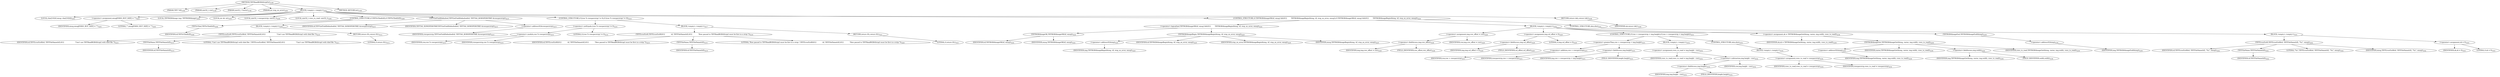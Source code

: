 digraph "TIFFReadRGBAStripExt" {  
"63070" [label = <(METHOD,TIFFReadRGBAStripExt)<SUB>3199</SUB>> ]
"63071" [label = <(PARAM,TIFF *tif)<SUB>3199</SUB>> ]
"63072" [label = <(PARAM,uint32_t row)<SUB>3199</SUB>> ]
"63073" [label = <(PARAM,uint32_t *raster)<SUB>3199</SUB>> ]
"63074" [label = <(PARAM,int stop_on_error)<SUB>3200</SUB>> ]
"63075" [label = <(BLOCK,&lt;empty&gt;,&lt;empty&gt;)<SUB>3202</SUB>> ]
"63076" [label = <(LOCAL,char[1024] emsg: char[1024])<SUB>3203</SUB>> ]
"63077" [label = <(&lt;operator&gt;.assignment,emsg[EMSG_BUF_SIZE] = &quot;&quot;)<SUB>3203</SUB>> ]
"63078" [label = <(IDENTIFIER,emsg,emsg[EMSG_BUF_SIZE] = &quot;&quot;)<SUB>3203</SUB>> ]
"63079" [label = <(LITERAL,&quot;&quot;,emsg[EMSG_BUF_SIZE] = &quot;&quot;)<SUB>3203</SUB>> ]
"63080" [label = <(LOCAL,TIFFRGBAImage img: TIFFRGBAImage)<SUB>3204</SUB>> ]
"63081" [label = <(LOCAL,int ok: int)<SUB>3205</SUB>> ]
"63082" [label = <(LOCAL,uint32_t rowsperstrip: uint32_t)<SUB>3206</SUB>> ]
"63083" [label = <(LOCAL,uint32_t rows_to_read: uint32_t)<SUB>3206</SUB>> ]
"63084" [label = <(CONTROL_STRUCTURE,if (TIFFIsTiled(tif)),if (TIFFIsTiled(tif)))<SUB>3208</SUB>> ]
"63085" [label = <(TIFFIsTiled,TIFFIsTiled(tif))<SUB>3208</SUB>> ]
"63086" [label = <(IDENTIFIER,tif,TIFFIsTiled(tif))<SUB>3208</SUB>> ]
"63087" [label = <(BLOCK,&lt;empty&gt;,&lt;empty&gt;)<SUB>3209</SUB>> ]
"63088" [label = <(TIFFErrorExtR,TIFFErrorExtR(tif, TIFFFileName(tif),\012                      &quot;Can't use TIFFReadRGBAStrip() with tiled file.&quot;))<SUB>3210</SUB>> ]
"63089" [label = <(IDENTIFIER,tif,TIFFErrorExtR(tif, TIFFFileName(tif),\012                      &quot;Can't use TIFFReadRGBAStrip() with tiled file.&quot;))<SUB>3210</SUB>> ]
"63090" [label = <(TIFFFileName,TIFFFileName(tif))<SUB>3210</SUB>> ]
"63091" [label = <(IDENTIFIER,tif,TIFFFileName(tif))<SUB>3210</SUB>> ]
"63092" [label = <(LITERAL,&quot;Can't use TIFFReadRGBAStrip() with tiled file.&quot;,TIFFErrorExtR(tif, TIFFFileName(tif),\012                      &quot;Can't use TIFFReadRGBAStrip() with tiled file.&quot;))<SUB>3211</SUB>> ]
"63093" [label = <(RETURN,return (0);,return (0);)<SUB>3212</SUB>> ]
"63094" [label = <(LITERAL,0,return (0);)<SUB>3212</SUB>> ]
"63095" [label = <(TIFFGetFieldDefaulted,TIFFGetFieldDefaulted(tif, TIFFTAG_ROWSPERSTRIP, &amp;rowsperstrip))<SUB>3215</SUB>> ]
"63096" [label = <(IDENTIFIER,tif,TIFFGetFieldDefaulted(tif, TIFFTAG_ROWSPERSTRIP, &amp;rowsperstrip))<SUB>3215</SUB>> ]
"63097" [label = <(IDENTIFIER,TIFFTAG_ROWSPERSTRIP,TIFFGetFieldDefaulted(tif, TIFFTAG_ROWSPERSTRIP, &amp;rowsperstrip))<SUB>3215</SUB>> ]
"63098" [label = <(&lt;operator&gt;.addressOf,&amp;rowsperstrip)<SUB>3215</SUB>> ]
"63099" [label = <(IDENTIFIER,rowsperstrip,TIFFGetFieldDefaulted(tif, TIFFTAG_ROWSPERSTRIP, &amp;rowsperstrip))<SUB>3215</SUB>> ]
"63100" [label = <(CONTROL_STRUCTURE,if ((row % rowsperstrip) != 0),if ((row % rowsperstrip) != 0))<SUB>3216</SUB>> ]
"63101" [label = <(&lt;operator&gt;.notEquals,(row % rowsperstrip) != 0)<SUB>3216</SUB>> ]
"63102" [label = <(&lt;operator&gt;.modulo,row % rowsperstrip)<SUB>3216</SUB>> ]
"63103" [label = <(IDENTIFIER,row,row % rowsperstrip)<SUB>3216</SUB>> ]
"63104" [label = <(IDENTIFIER,rowsperstrip,row % rowsperstrip)<SUB>3216</SUB>> ]
"63105" [label = <(LITERAL,0,(row % rowsperstrip) != 0)<SUB>3216</SUB>> ]
"63106" [label = <(BLOCK,&lt;empty&gt;,&lt;empty&gt;)<SUB>3217</SUB>> ]
"63107" [label = <(TIFFErrorExtR,TIFFErrorExtR(\012            tif, TIFFFileName(tif),\012            &quot;Row passed to TIFFReadRGBAStrip() must be first in a strip.&quot;))<SUB>3218</SUB>> ]
"63108" [label = <(IDENTIFIER,tif,TIFFErrorExtR(\012            tif, TIFFFileName(tif),\012            &quot;Row passed to TIFFReadRGBAStrip() must be first in a strip.&quot;))<SUB>3219</SUB>> ]
"63109" [label = <(TIFFFileName,TIFFFileName(tif))<SUB>3219</SUB>> ]
"63110" [label = <(IDENTIFIER,tif,TIFFFileName(tif))<SUB>3219</SUB>> ]
"63111" [label = <(LITERAL,&quot;Row passed to TIFFReadRGBAStrip() must be first in a strip.&quot;,TIFFErrorExtR(\012            tif, TIFFFileName(tif),\012            &quot;Row passed to TIFFReadRGBAStrip() must be first in a strip.&quot;))<SUB>3220</SUB>> ]
"63112" [label = <(RETURN,return (0);,return (0);)<SUB>3221</SUB>> ]
"63113" [label = <(LITERAL,0,return (0);)<SUB>3221</SUB>> ]
"63114" [label = <(CONTROL_STRUCTURE,if (TIFFRGBAImageOK(tif, emsg) &amp;&amp;\012        TIFFRGBAImageBegin(&amp;img, tif, stop_on_error, emsg)),if (TIFFRGBAImageOK(tif, emsg) &amp;&amp;\012        TIFFRGBAImageBegin(&amp;img, tif, stop_on_error, emsg)))<SUB>3224</SUB>> ]
"63115" [label = <(&lt;operator&gt;.logicalAnd,TIFFRGBAImageOK(tif, emsg) &amp;&amp;\012        TIFFRGBAImageBegin(&amp;img, tif, stop_on_error, emsg))<SUB>3224</SUB>> ]
"63116" [label = <(TIFFRGBAImageOK,TIFFRGBAImageOK(tif, emsg))<SUB>3224</SUB>> ]
"63117" [label = <(IDENTIFIER,tif,TIFFRGBAImageOK(tif, emsg))<SUB>3224</SUB>> ]
"63118" [label = <(IDENTIFIER,emsg,TIFFRGBAImageOK(tif, emsg))<SUB>3224</SUB>> ]
"63119" [label = <(TIFFRGBAImageBegin,TIFFRGBAImageBegin(&amp;img, tif, stop_on_error, emsg))<SUB>3225</SUB>> ]
"63120" [label = <(&lt;operator&gt;.addressOf,&amp;img)<SUB>3225</SUB>> ]
"63121" [label = <(IDENTIFIER,img,TIFFRGBAImageBegin(&amp;img, tif, stop_on_error, emsg))<SUB>3225</SUB>> ]
"63122" [label = <(IDENTIFIER,tif,TIFFRGBAImageBegin(&amp;img, tif, stop_on_error, emsg))<SUB>3225</SUB>> ]
"63123" [label = <(IDENTIFIER,stop_on_error,TIFFRGBAImageBegin(&amp;img, tif, stop_on_error, emsg))<SUB>3225</SUB>> ]
"63124" [label = <(IDENTIFIER,emsg,TIFFRGBAImageBegin(&amp;img, tif, stop_on_error, emsg))<SUB>3225</SUB>> ]
"63125" [label = <(BLOCK,&lt;empty&gt;,&lt;empty&gt;)<SUB>3226</SUB>> ]
"63126" [label = <(&lt;operator&gt;.assignment,img.row_offset = row)<SUB>3228</SUB>> ]
"63127" [label = <(&lt;operator&gt;.fieldAccess,img.row_offset)<SUB>3228</SUB>> ]
"63128" [label = <(IDENTIFIER,img,img.row_offset = row)<SUB>3228</SUB>> ]
"63129" [label = <(FIELD_IDENTIFIER,row_offset,row_offset)<SUB>3228</SUB>> ]
"63130" [label = <(IDENTIFIER,row,img.row_offset = row)<SUB>3228</SUB>> ]
"63131" [label = <(&lt;operator&gt;.assignment,img.col_offset = 0)<SUB>3229</SUB>> ]
"63132" [label = <(&lt;operator&gt;.fieldAccess,img.col_offset)<SUB>3229</SUB>> ]
"63133" [label = <(IDENTIFIER,img,img.col_offset = 0)<SUB>3229</SUB>> ]
"63134" [label = <(FIELD_IDENTIFIER,col_offset,col_offset)<SUB>3229</SUB>> ]
"63135" [label = <(LITERAL,0,img.col_offset = 0)<SUB>3229</SUB>> ]
"63136" [label = <(CONTROL_STRUCTURE,if (row + rowsperstrip &gt; img.height),if (row + rowsperstrip &gt; img.height))<SUB>3231</SUB>> ]
"63137" [label = <(&lt;operator&gt;.greaterThan,row + rowsperstrip &gt; img.height)<SUB>3231</SUB>> ]
"63138" [label = <(&lt;operator&gt;.addition,row + rowsperstrip)<SUB>3231</SUB>> ]
"63139" [label = <(IDENTIFIER,row,row + rowsperstrip)<SUB>3231</SUB>> ]
"63140" [label = <(IDENTIFIER,rowsperstrip,row + rowsperstrip)<SUB>3231</SUB>> ]
"63141" [label = <(&lt;operator&gt;.fieldAccess,img.height)<SUB>3231</SUB>> ]
"63142" [label = <(IDENTIFIER,img,row + rowsperstrip &gt; img.height)<SUB>3231</SUB>> ]
"63143" [label = <(FIELD_IDENTIFIER,height,height)<SUB>3231</SUB>> ]
"63144" [label = <(BLOCK,&lt;empty&gt;,&lt;empty&gt;)<SUB>3232</SUB>> ]
"63145" [label = <(&lt;operator&gt;.assignment,rows_to_read = img.height - row)<SUB>3232</SUB>> ]
"63146" [label = <(IDENTIFIER,rows_to_read,rows_to_read = img.height - row)<SUB>3232</SUB>> ]
"63147" [label = <(&lt;operator&gt;.subtraction,img.height - row)<SUB>3232</SUB>> ]
"63148" [label = <(&lt;operator&gt;.fieldAccess,img.height)<SUB>3232</SUB>> ]
"63149" [label = <(IDENTIFIER,img,img.height - row)<SUB>3232</SUB>> ]
"63150" [label = <(FIELD_IDENTIFIER,height,height)<SUB>3232</SUB>> ]
"63151" [label = <(IDENTIFIER,row,img.height - row)<SUB>3232</SUB>> ]
"63152" [label = <(CONTROL_STRUCTURE,else,else)<SUB>3234</SUB>> ]
"63153" [label = <(BLOCK,&lt;empty&gt;,&lt;empty&gt;)<SUB>3234</SUB>> ]
"63154" [label = <(&lt;operator&gt;.assignment,rows_to_read = rowsperstrip)<SUB>3234</SUB>> ]
"63155" [label = <(IDENTIFIER,rows_to_read,rows_to_read = rowsperstrip)<SUB>3234</SUB>> ]
"63156" [label = <(IDENTIFIER,rowsperstrip,rows_to_read = rowsperstrip)<SUB>3234</SUB>> ]
"63157" [label = <(&lt;operator&gt;.assignment,ok = TIFFRGBAImageGet(&amp;img, raster, img.width, rows_to_read))<SUB>3236</SUB>> ]
"63158" [label = <(IDENTIFIER,ok,ok = TIFFRGBAImageGet(&amp;img, raster, img.width, rows_to_read))<SUB>3236</SUB>> ]
"63159" [label = <(TIFFRGBAImageGet,TIFFRGBAImageGet(&amp;img, raster, img.width, rows_to_read))<SUB>3236</SUB>> ]
"63160" [label = <(&lt;operator&gt;.addressOf,&amp;img)<SUB>3236</SUB>> ]
"63161" [label = <(IDENTIFIER,img,TIFFRGBAImageGet(&amp;img, raster, img.width, rows_to_read))<SUB>3236</SUB>> ]
"63162" [label = <(IDENTIFIER,raster,TIFFRGBAImageGet(&amp;img, raster, img.width, rows_to_read))<SUB>3236</SUB>> ]
"63163" [label = <(&lt;operator&gt;.fieldAccess,img.width)<SUB>3236</SUB>> ]
"63164" [label = <(IDENTIFIER,img,TIFFRGBAImageGet(&amp;img, raster, img.width, rows_to_read))<SUB>3236</SUB>> ]
"63165" [label = <(FIELD_IDENTIFIER,width,width)<SUB>3236</SUB>> ]
"63166" [label = <(IDENTIFIER,rows_to_read,TIFFRGBAImageGet(&amp;img, raster, img.width, rows_to_read))<SUB>3236</SUB>> ]
"63167" [label = <(TIFFRGBAImageEnd,TIFFRGBAImageEnd(&amp;img))<SUB>3238</SUB>> ]
"63168" [label = <(&lt;operator&gt;.addressOf,&amp;img)<SUB>3238</SUB>> ]
"63169" [label = <(IDENTIFIER,img,TIFFRGBAImageEnd(&amp;img))<SUB>3238</SUB>> ]
"63170" [label = <(CONTROL_STRUCTURE,else,else)<SUB>3241</SUB>> ]
"63171" [label = <(BLOCK,&lt;empty&gt;,&lt;empty&gt;)<SUB>3241</SUB>> ]
"63172" [label = <(TIFFErrorExtR,TIFFErrorExtR(tif, TIFFFileName(tif), &quot;%s&quot;, emsg))<SUB>3242</SUB>> ]
"63173" [label = <(IDENTIFIER,tif,TIFFErrorExtR(tif, TIFFFileName(tif), &quot;%s&quot;, emsg))<SUB>3242</SUB>> ]
"63174" [label = <(TIFFFileName,TIFFFileName(tif))<SUB>3242</SUB>> ]
"63175" [label = <(IDENTIFIER,tif,TIFFFileName(tif))<SUB>3242</SUB>> ]
"63176" [label = <(LITERAL,&quot;%s&quot;,TIFFErrorExtR(tif, TIFFFileName(tif), &quot;%s&quot;, emsg))<SUB>3242</SUB>> ]
"63177" [label = <(IDENTIFIER,emsg,TIFFErrorExtR(tif, TIFFFileName(tif), &quot;%s&quot;, emsg))<SUB>3242</SUB>> ]
"63178" [label = <(&lt;operator&gt;.assignment,ok = 0)<SUB>3243</SUB>> ]
"63179" [label = <(IDENTIFIER,ok,ok = 0)<SUB>3243</SUB>> ]
"63180" [label = <(LITERAL,0,ok = 0)<SUB>3243</SUB>> ]
"63181" [label = <(RETURN,return (ok);,return (ok);)<SUB>3246</SUB>> ]
"63182" [label = <(IDENTIFIER,ok,return (ok);)<SUB>3246</SUB>> ]
"63183" [label = <(METHOD_RETURN,int)<SUB>3199</SUB>> ]
  "63070" -> "63071" 
  "63070" -> "63072" 
  "63070" -> "63073" 
  "63070" -> "63074" 
  "63070" -> "63075" 
  "63070" -> "63183" 
  "63075" -> "63076" 
  "63075" -> "63077" 
  "63075" -> "63080" 
  "63075" -> "63081" 
  "63075" -> "63082" 
  "63075" -> "63083" 
  "63075" -> "63084" 
  "63075" -> "63095" 
  "63075" -> "63100" 
  "63075" -> "63114" 
  "63075" -> "63181" 
  "63077" -> "63078" 
  "63077" -> "63079" 
  "63084" -> "63085" 
  "63084" -> "63087" 
  "63085" -> "63086" 
  "63087" -> "63088" 
  "63087" -> "63093" 
  "63088" -> "63089" 
  "63088" -> "63090" 
  "63088" -> "63092" 
  "63090" -> "63091" 
  "63093" -> "63094" 
  "63095" -> "63096" 
  "63095" -> "63097" 
  "63095" -> "63098" 
  "63098" -> "63099" 
  "63100" -> "63101" 
  "63100" -> "63106" 
  "63101" -> "63102" 
  "63101" -> "63105" 
  "63102" -> "63103" 
  "63102" -> "63104" 
  "63106" -> "63107" 
  "63106" -> "63112" 
  "63107" -> "63108" 
  "63107" -> "63109" 
  "63107" -> "63111" 
  "63109" -> "63110" 
  "63112" -> "63113" 
  "63114" -> "63115" 
  "63114" -> "63125" 
  "63114" -> "63170" 
  "63115" -> "63116" 
  "63115" -> "63119" 
  "63116" -> "63117" 
  "63116" -> "63118" 
  "63119" -> "63120" 
  "63119" -> "63122" 
  "63119" -> "63123" 
  "63119" -> "63124" 
  "63120" -> "63121" 
  "63125" -> "63126" 
  "63125" -> "63131" 
  "63125" -> "63136" 
  "63125" -> "63157" 
  "63125" -> "63167" 
  "63126" -> "63127" 
  "63126" -> "63130" 
  "63127" -> "63128" 
  "63127" -> "63129" 
  "63131" -> "63132" 
  "63131" -> "63135" 
  "63132" -> "63133" 
  "63132" -> "63134" 
  "63136" -> "63137" 
  "63136" -> "63144" 
  "63136" -> "63152" 
  "63137" -> "63138" 
  "63137" -> "63141" 
  "63138" -> "63139" 
  "63138" -> "63140" 
  "63141" -> "63142" 
  "63141" -> "63143" 
  "63144" -> "63145" 
  "63145" -> "63146" 
  "63145" -> "63147" 
  "63147" -> "63148" 
  "63147" -> "63151" 
  "63148" -> "63149" 
  "63148" -> "63150" 
  "63152" -> "63153" 
  "63153" -> "63154" 
  "63154" -> "63155" 
  "63154" -> "63156" 
  "63157" -> "63158" 
  "63157" -> "63159" 
  "63159" -> "63160" 
  "63159" -> "63162" 
  "63159" -> "63163" 
  "63159" -> "63166" 
  "63160" -> "63161" 
  "63163" -> "63164" 
  "63163" -> "63165" 
  "63167" -> "63168" 
  "63168" -> "63169" 
  "63170" -> "63171" 
  "63171" -> "63172" 
  "63171" -> "63178" 
  "63172" -> "63173" 
  "63172" -> "63174" 
  "63172" -> "63176" 
  "63172" -> "63177" 
  "63174" -> "63175" 
  "63178" -> "63179" 
  "63178" -> "63180" 
  "63181" -> "63182" 
}
